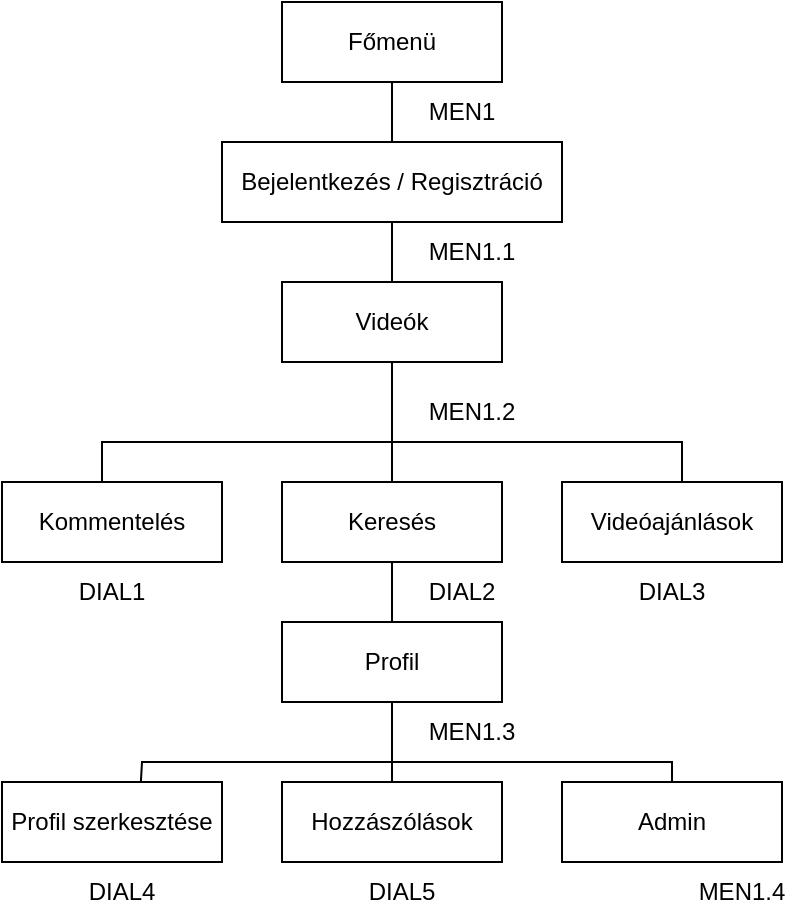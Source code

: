 <mxfile version="20.8.20" type="device"><diagram name="Page-1" id="-N4wJR9-LKSAdCczF8f6"><mxGraphModel dx="1311" dy="517" grid="1" gridSize="10" guides="1" tooltips="1" connect="1" arrows="1" fold="1" page="1" pageScale="1" pageWidth="850" pageHeight="1100" math="0" shadow="0"><root><mxCell id="0"/><mxCell id="1" parent="0"/><mxCell id="NyFRIbgavFm7Z-_ABHrc-1" value="Főmenü" style="rounded=0;whiteSpace=wrap;html=1;" parent="1" vertex="1"><mxGeometry x="300" width="110" height="40" as="geometry"/></mxCell><mxCell id="NyFRIbgavFm7Z-_ABHrc-2" value="Bejelentkezés / Regisztráció" style="rounded=0;whiteSpace=wrap;html=1;" parent="1" vertex="1"><mxGeometry x="270" y="70" width="170" height="40" as="geometry"/></mxCell><mxCell id="NyFRIbgavFm7Z-_ABHrc-3" value="Videók" style="rounded=0;whiteSpace=wrap;html=1;" parent="1" vertex="1"><mxGeometry x="300" y="140" width="110" height="40" as="geometry"/></mxCell><mxCell id="NyFRIbgavFm7Z-_ABHrc-4" value="Keresés" style="rounded=0;whiteSpace=wrap;html=1;" parent="1" vertex="1"><mxGeometry x="300" y="240" width="110" height="40" as="geometry"/></mxCell><mxCell id="NyFRIbgavFm7Z-_ABHrc-5" value="Kommentelés" style="rounded=0;whiteSpace=wrap;html=1;" parent="1" vertex="1"><mxGeometry x="160" y="240" width="110" height="40" as="geometry"/></mxCell><mxCell id="NyFRIbgavFm7Z-_ABHrc-6" value="Videóajánlások" style="rounded=0;whiteSpace=wrap;html=1;" parent="1" vertex="1"><mxGeometry x="440" y="240" width="110" height="40" as="geometry"/></mxCell><mxCell id="NyFRIbgavFm7Z-_ABHrc-7" value="Profil" style="rounded=0;whiteSpace=wrap;html=1;" parent="1" vertex="1"><mxGeometry x="300" y="310" width="110" height="40" as="geometry"/></mxCell><mxCell id="NyFRIbgavFm7Z-_ABHrc-8" value="Admin" style="rounded=0;whiteSpace=wrap;html=1;" parent="1" vertex="1"><mxGeometry x="440" y="390" width="110" height="40" as="geometry"/></mxCell><mxCell id="NyFRIbgavFm7Z-_ABHrc-9" value="Hozzászólások" style="rounded=0;whiteSpace=wrap;html=1;" parent="1" vertex="1"><mxGeometry x="300" y="390" width="110" height="40" as="geometry"/></mxCell><mxCell id="NyFRIbgavFm7Z-_ABHrc-10" value="Profil szerkesztése" style="rounded=0;whiteSpace=wrap;html=1;" parent="1" vertex="1"><mxGeometry x="160" y="390" width="110" height="40" as="geometry"/></mxCell><mxCell id="NyFRIbgavFm7Z-_ABHrc-11" value="" style="endArrow=none;html=1;rounded=0;entryX=0.5;entryY=1;entryDx=0;entryDy=0;exitX=0.5;exitY=0;exitDx=0;exitDy=0;" parent="1" source="NyFRIbgavFm7Z-_ABHrc-2" target="NyFRIbgavFm7Z-_ABHrc-1" edge="1"><mxGeometry width="50" height="50" relative="1" as="geometry"><mxPoint x="400" y="210" as="sourcePoint"/><mxPoint x="450" y="160" as="targetPoint"/></mxGeometry></mxCell><mxCell id="NyFRIbgavFm7Z-_ABHrc-12" value="" style="endArrow=none;html=1;rounded=0;entryX=0.5;entryY=1;entryDx=0;entryDy=0;exitX=0.5;exitY=0;exitDx=0;exitDy=0;" parent="1" source="NyFRIbgavFm7Z-_ABHrc-3" target="NyFRIbgavFm7Z-_ABHrc-2" edge="1"><mxGeometry width="50" height="50" relative="1" as="geometry"><mxPoint x="400" y="210" as="sourcePoint"/><mxPoint x="450" y="160" as="targetPoint"/></mxGeometry></mxCell><mxCell id="NyFRIbgavFm7Z-_ABHrc-13" value="" style="endArrow=none;html=1;rounded=0;entryX=0.5;entryY=1;entryDx=0;entryDy=0;exitX=0.5;exitY=0;exitDx=0;exitDy=0;" parent="1" source="NyFRIbgavFm7Z-_ABHrc-4" target="NyFRIbgavFm7Z-_ABHrc-3" edge="1"><mxGeometry width="50" height="50" relative="1" as="geometry"><mxPoint x="400" y="210" as="sourcePoint"/><mxPoint x="450" y="160" as="targetPoint"/></mxGeometry></mxCell><mxCell id="NyFRIbgavFm7Z-_ABHrc-14" value="" style="endArrow=none;html=1;rounded=0;" parent="1" edge="1"><mxGeometry width="50" height="50" relative="1" as="geometry"><mxPoint x="210" y="240" as="sourcePoint"/><mxPoint x="500" y="240" as="targetPoint"/><Array as="points"><mxPoint x="210" y="220"/><mxPoint x="500" y="220"/></Array></mxGeometry></mxCell><mxCell id="NyFRIbgavFm7Z-_ABHrc-15" value="" style="endArrow=none;html=1;rounded=0;entryX=0.5;entryY=0;entryDx=0;entryDy=0;exitX=0.5;exitY=1;exitDx=0;exitDy=0;" parent="1" source="NyFRIbgavFm7Z-_ABHrc-4" target="NyFRIbgavFm7Z-_ABHrc-7" edge="1"><mxGeometry width="50" height="50" relative="1" as="geometry"><mxPoint x="400" y="210" as="sourcePoint"/><mxPoint x="450" y="160" as="targetPoint"/></mxGeometry></mxCell><mxCell id="NyFRIbgavFm7Z-_ABHrc-16" value="" style="endArrow=none;html=1;rounded=0;exitX=0.5;exitY=0;exitDx=0;exitDy=0;entryX=0.5;entryY=1;entryDx=0;entryDy=0;" parent="1" source="NyFRIbgavFm7Z-_ABHrc-9" target="NyFRIbgavFm7Z-_ABHrc-7" edge="1"><mxGeometry width="50" height="50" relative="1" as="geometry"><mxPoint x="400" y="300" as="sourcePoint"/><mxPoint x="450" y="250" as="targetPoint"/></mxGeometry></mxCell><mxCell id="NyFRIbgavFm7Z-_ABHrc-17" value="" style="endArrow=none;html=1;rounded=0;entryX=0.5;entryY=0;entryDx=0;entryDy=0;exitX=0.631;exitY=0.013;exitDx=0;exitDy=0;exitPerimeter=0;" parent="1" source="NyFRIbgavFm7Z-_ABHrc-10" target="NyFRIbgavFm7Z-_ABHrc-8" edge="1"><mxGeometry width="50" height="50" relative="1" as="geometry"><mxPoint x="215" y="380" as="sourcePoint"/><mxPoint x="450" y="330" as="targetPoint"/><Array as="points"><mxPoint x="230" y="380"/><mxPoint x="495" y="380"/></Array></mxGeometry></mxCell><mxCell id="NyFRIbgavFm7Z-_ABHrc-23" value="MEN1" style="text;html=1;strokeColor=none;fillColor=none;align=center;verticalAlign=middle;whiteSpace=wrap;rounded=0;" parent="1" vertex="1"><mxGeometry x="360" y="40" width="60" height="30" as="geometry"/></mxCell><mxCell id="NyFRIbgavFm7Z-_ABHrc-24" value="MEN1.1" style="text;html=1;strokeColor=none;fillColor=none;align=center;verticalAlign=middle;whiteSpace=wrap;rounded=0;" parent="1" vertex="1"><mxGeometry x="365" y="110" width="60" height="30" as="geometry"/></mxCell><mxCell id="Q7tYx65zC8gZtwdc8Tgd-1" value="MEN1.2" style="text;html=1;strokeColor=none;fillColor=none;align=center;verticalAlign=middle;whiteSpace=wrap;rounded=0;" vertex="1" parent="1"><mxGeometry x="365" y="190" width="60" height="30" as="geometry"/></mxCell><mxCell id="Q7tYx65zC8gZtwdc8Tgd-2" value="DIAL1" style="text;html=1;strokeColor=none;fillColor=none;align=center;verticalAlign=middle;whiteSpace=wrap;rounded=0;" vertex="1" parent="1"><mxGeometry x="185" y="280" width="60" height="30" as="geometry"/></mxCell><mxCell id="Q7tYx65zC8gZtwdc8Tgd-3" value="DIAL2" style="text;html=1;strokeColor=none;fillColor=none;align=center;verticalAlign=middle;whiteSpace=wrap;rounded=0;" vertex="1" parent="1"><mxGeometry x="360" y="280" width="60" height="30" as="geometry"/></mxCell><mxCell id="Q7tYx65zC8gZtwdc8Tgd-4" value="DIAL3" style="text;html=1;strokeColor=none;fillColor=none;align=center;verticalAlign=middle;whiteSpace=wrap;rounded=0;" vertex="1" parent="1"><mxGeometry x="465" y="280" width="60" height="30" as="geometry"/></mxCell><mxCell id="Q7tYx65zC8gZtwdc8Tgd-5" value="MEN1.3" style="text;html=1;strokeColor=none;fillColor=none;align=center;verticalAlign=middle;whiteSpace=wrap;rounded=0;" vertex="1" parent="1"><mxGeometry x="365" y="350" width="60" height="30" as="geometry"/></mxCell><mxCell id="Q7tYx65zC8gZtwdc8Tgd-6" value="MEN1.4" style="text;html=1;strokeColor=none;fillColor=none;align=center;verticalAlign=middle;whiteSpace=wrap;rounded=0;" vertex="1" parent="1"><mxGeometry x="500" y="430" width="60" height="30" as="geometry"/></mxCell><mxCell id="Q7tYx65zC8gZtwdc8Tgd-7" value="DIAL4" style="text;html=1;strokeColor=none;fillColor=none;align=center;verticalAlign=middle;whiteSpace=wrap;rounded=0;" vertex="1" parent="1"><mxGeometry x="190" y="430" width="60" height="30" as="geometry"/></mxCell><mxCell id="Q7tYx65zC8gZtwdc8Tgd-8" value="DIAL5" style="text;html=1;strokeColor=none;fillColor=none;align=center;verticalAlign=middle;whiteSpace=wrap;rounded=0;" vertex="1" parent="1"><mxGeometry x="330" y="430" width="60" height="30" as="geometry"/></mxCell></root></mxGraphModel></diagram></mxfile>